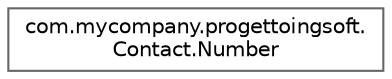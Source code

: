 digraph "Graphical Class Hierarchy"
{
 // LATEX_PDF_SIZE
  bgcolor="transparent";
  edge [fontname=Helvetica,fontsize=10,labelfontname=Helvetica,labelfontsize=10];
  node [fontname=Helvetica,fontsize=10,shape=box,height=0.2,width=0.4];
  rankdir="LR";
  Node0 [id="Node000000",label="com.mycompany.progettoingsoft.\lContact.Number",height=0.2,width=0.4,color="grey40", fillcolor="white", style="filled",URL="$classcom_1_1mycompany_1_1progettoingsoft_1_1Contact_1_1Number.html",tooltip=" "];
}

